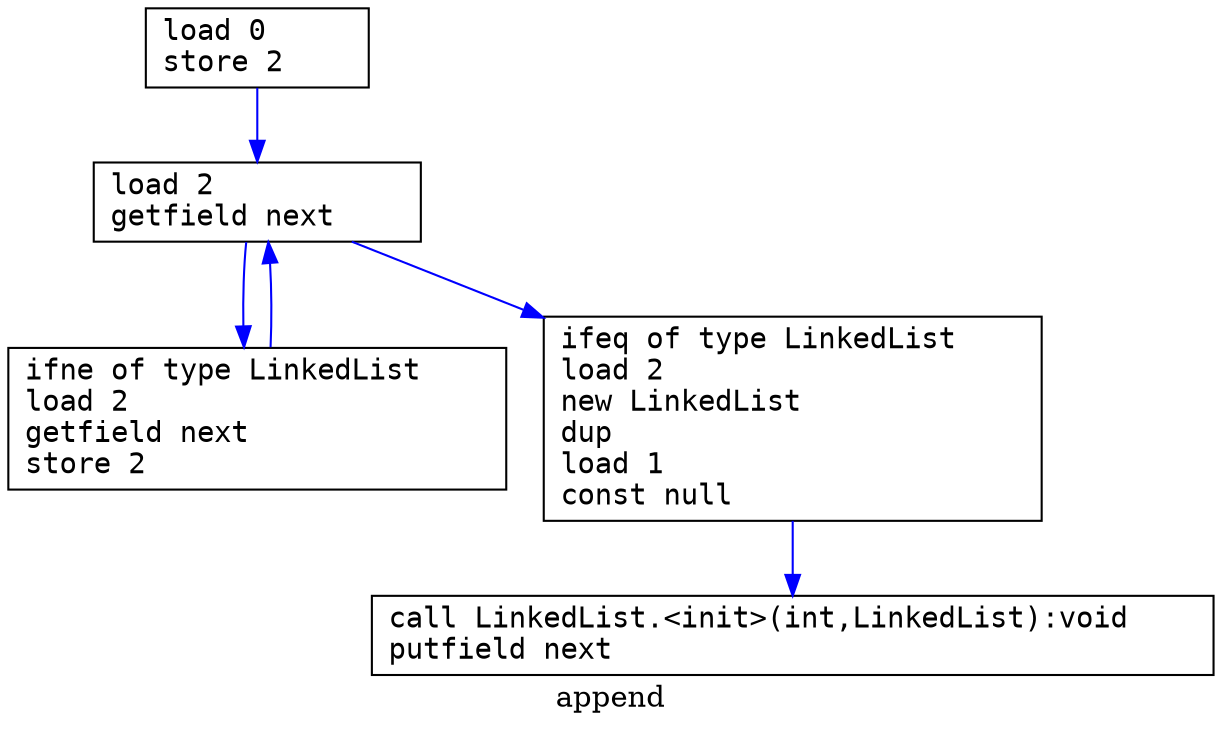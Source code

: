 digraph append {
  label="append";
  node [shape=box];
  node [shape=box fontname="monospace"];
  edge [color=blue];
  append_block1 [label="load 0     \lstore 2    \l"];
  append_block2 [label="load 2           \lgetfield next    \l"];
  append_block3 [label="ifne of type LinkedList    \lload 2                     \lgetfield next              \lstore 2                    \l"];
  append_block4 [label="ifeq of type LinkedList    \lload 2                     \lnew LinkedList             \ldup                        \lload 1                     \lconst null                 \l"];
  append_block5 [label="call LinkedList.<init>(int,LinkedList):void    \lputfield next                                  \l"];
  append_block2 -> append_block3;
  append_block2 -> append_block4;
  append_block1 -> append_block2;
  append_block3 -> append_block2;
  append_block4 -> append_block5;
}
